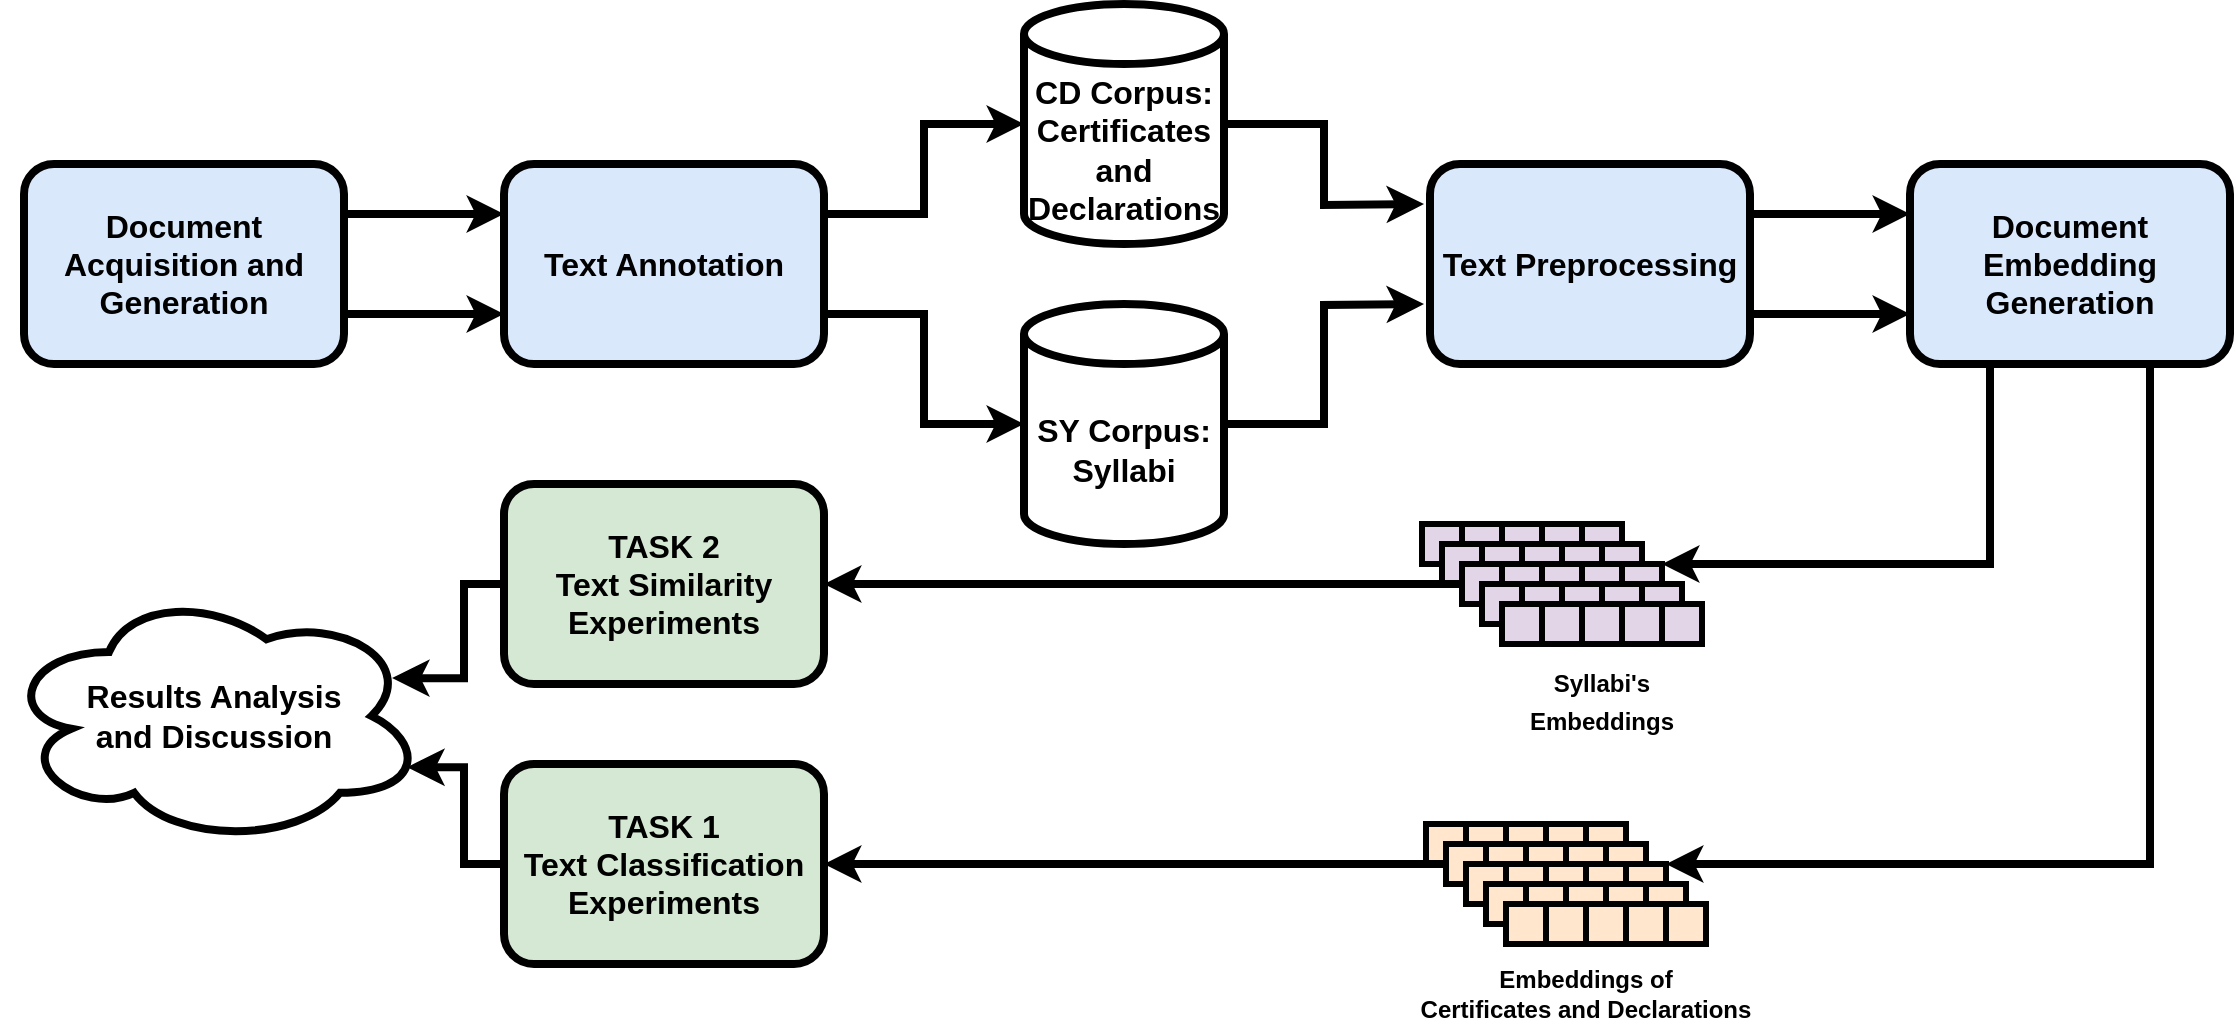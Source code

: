 <mxfile version="22.1.7" type="github">
  <diagram id="C5RBs43oDa-KdzZeNtuy" name="Page-1">
    <mxGraphModel dx="2189" dy="803" grid="1" gridSize="10" guides="1" tooltips="1" connect="1" arrows="1" fold="1" page="1" pageScale="1" pageWidth="827" pageHeight="1169" math="0" shadow="0">
      <root>
        <mxCell id="WIyWlLk6GJQsqaUBKTNV-0" />
        <mxCell id="WIyWlLk6GJQsqaUBKTNV-1" parent="WIyWlLk6GJQsqaUBKTNV-0" />
        <mxCell id="WIyWlLk6GJQsqaUBKTNV-3" value="Text Annotation" style="rounded=1;whiteSpace=wrap;html=1;fontSize=16;glass=0;strokeWidth=4;shadow=0;fillColor=#dae8fc;strokeColor=#000000;fontStyle=1" parent="WIyWlLk6GJQsqaUBKTNV-1" vertex="1">
          <mxGeometry x="180" y="120" width="160" height="100" as="geometry" />
        </mxCell>
        <mxCell id="Eif-Y_7FqQBooWfOUIWj-6" style="edgeStyle=orthogonalEdgeStyle;rounded=0;orthogonalLoop=1;jettySize=auto;html=1;strokeWidth=4;" edge="1" parent="WIyWlLk6GJQsqaUBKTNV-1" source="A8sizdN1FHd-sE4lPlB5-0">
          <mxGeometry relative="1" as="geometry">
            <mxPoint x="640" y="140" as="targetPoint" />
          </mxGeometry>
        </mxCell>
        <mxCell id="A8sizdN1FHd-sE4lPlB5-0" value="&lt;div style=&quot;font-size: 16px;&quot;&gt;CD Corpus:&lt;/div&gt;&lt;div style=&quot;font-size: 16px;&quot;&gt;Certificates&lt;/div&gt;&lt;div style=&quot;font-size: 16px;&quot;&gt;and Declarations&lt;/div&gt;" style="shape=cylinder3;whiteSpace=wrap;html=1;boundedLbl=1;backgroundOutline=1;size=15;fontSize=16;fontStyle=1;strokeWidth=4;" parent="WIyWlLk6GJQsqaUBKTNV-1" vertex="1">
          <mxGeometry x="440" y="40" width="100" height="120" as="geometry" />
        </mxCell>
        <mxCell id="Eif-Y_7FqQBooWfOUIWj-7" style="edgeStyle=orthogonalEdgeStyle;rounded=0;orthogonalLoop=1;jettySize=auto;html=1;exitX=1;exitY=0.5;exitDx=0;exitDy=0;exitPerimeter=0;strokeWidth=4;" edge="1" parent="WIyWlLk6GJQsqaUBKTNV-1" source="A8sizdN1FHd-sE4lPlB5-2">
          <mxGeometry relative="1" as="geometry">
            <mxPoint x="640" y="190" as="targetPoint" />
          </mxGeometry>
        </mxCell>
        <mxCell id="A8sizdN1FHd-sE4lPlB5-2" value="SY Corpus:&lt;br&gt;Syllabi" style="shape=cylinder3;whiteSpace=wrap;html=1;boundedLbl=1;backgroundOutline=1;size=15;fontSize=16;fontStyle=1;strokeWidth=4;" parent="WIyWlLk6GJQsqaUBKTNV-1" vertex="1">
          <mxGeometry x="440" y="190" width="100" height="120" as="geometry" />
        </mxCell>
        <mxCell id="Eif-Y_7FqQBooWfOUIWj-8" style="edgeStyle=orthogonalEdgeStyle;rounded=0;orthogonalLoop=1;jettySize=auto;html=1;exitX=0.75;exitY=1;exitDx=0;exitDy=0;entryX=1;entryY=0;entryDx=0;entryDy=0;strokeWidth=4;" edge="1" parent="WIyWlLk6GJQsqaUBKTNV-1" source="A8sizdN1FHd-sE4lPlB5-6" target="A8sizdN1FHd-sE4lPlB5-92">
          <mxGeometry relative="1" as="geometry">
            <Array as="points">
              <mxPoint x="1003" y="470" />
            </Array>
          </mxGeometry>
        </mxCell>
        <mxCell id="Eif-Y_7FqQBooWfOUIWj-9" style="edgeStyle=orthogonalEdgeStyle;rounded=0;orthogonalLoop=1;jettySize=auto;html=1;exitX=0.25;exitY=1;exitDx=0;exitDy=0;entryX=1;entryY=0;entryDx=0;entryDy=0;strokeWidth=4;" edge="1" parent="WIyWlLk6GJQsqaUBKTNV-1" source="A8sizdN1FHd-sE4lPlB5-6" target="A8sizdN1FHd-sE4lPlB5-117">
          <mxGeometry relative="1" as="geometry">
            <mxPoint x="770" y="320" as="targetPoint" />
            <Array as="points">
              <mxPoint x="923" y="320" />
            </Array>
          </mxGeometry>
        </mxCell>
        <mxCell id="A8sizdN1FHd-sE4lPlB5-6" value="&lt;div&gt;Document Embedding&lt;/div&gt;&lt;div&gt;Generation&lt;br&gt;&lt;/div&gt;" style="rounded=1;whiteSpace=wrap;html=1;fontSize=16;glass=0;strokeWidth=4;shadow=0;fillColor=#dae8fc;strokeColor=#000000;fontStyle=1" parent="WIyWlLk6GJQsqaUBKTNV-1" vertex="1">
          <mxGeometry x="883" y="120" width="160" height="100" as="geometry" />
        </mxCell>
        <mxCell id="A8sizdN1FHd-sE4lPlB5-20" style="edgeStyle=orthogonalEdgeStyle;rounded=0;orthogonalLoop=1;jettySize=auto;html=1;exitX=1;exitY=0.25;exitDx=0;exitDy=0;entryX=0;entryY=0.25;entryDx=0;entryDy=0;strokeWidth=4;" parent="WIyWlLk6GJQsqaUBKTNV-1" source="A8sizdN1FHd-sE4lPlB5-16" target="A8sizdN1FHd-sE4lPlB5-6" edge="1">
          <mxGeometry relative="1" as="geometry" />
        </mxCell>
        <mxCell id="A8sizdN1FHd-sE4lPlB5-21" style="edgeStyle=orthogonalEdgeStyle;rounded=0;orthogonalLoop=1;jettySize=auto;html=1;exitX=1;exitY=0.75;exitDx=0;exitDy=0;entryX=0;entryY=0.75;entryDx=0;entryDy=0;strokeWidth=4;" parent="WIyWlLk6GJQsqaUBKTNV-1" source="A8sizdN1FHd-sE4lPlB5-16" target="A8sizdN1FHd-sE4lPlB5-6" edge="1">
          <mxGeometry relative="1" as="geometry" />
        </mxCell>
        <mxCell id="A8sizdN1FHd-sE4lPlB5-16" value="Text Preprocessing" style="rounded=1;whiteSpace=wrap;html=1;fontSize=16;glass=0;strokeWidth=4;shadow=0;fillColor=#dae8fc;strokeColor=#000000;fontStyle=1" parent="WIyWlLk6GJQsqaUBKTNV-1" vertex="1">
          <mxGeometry x="643" y="120" width="160" height="100" as="geometry" />
        </mxCell>
        <mxCell id="A8sizdN1FHd-sE4lPlB5-22" value="" style="rounded=0;whiteSpace=wrap;html=1;strokeWidth=3;fillColor=#ffe6cc;strokeColor=#000000;" parent="WIyWlLk6GJQsqaUBKTNV-1" vertex="1">
          <mxGeometry x="641" y="450" width="20" height="20" as="geometry" />
        </mxCell>
        <mxCell id="A8sizdN1FHd-sE4lPlB5-47" value="" style="rounded=0;whiteSpace=wrap;html=1;strokeWidth=3;fillColor=#ffe6cc;strokeColor=#000000;" parent="WIyWlLk6GJQsqaUBKTNV-1" vertex="1">
          <mxGeometry x="661" y="450" width="20" height="20" as="geometry" />
        </mxCell>
        <mxCell id="A8sizdN1FHd-sE4lPlB5-48" value="" style="rounded=0;whiteSpace=wrap;html=1;strokeWidth=3;fillColor=#ffe6cc;strokeColor=#000000;" parent="WIyWlLk6GJQsqaUBKTNV-1" vertex="1">
          <mxGeometry x="681" y="450" width="20" height="20" as="geometry" />
        </mxCell>
        <mxCell id="A8sizdN1FHd-sE4lPlB5-50" value="" style="rounded=0;whiteSpace=wrap;html=1;strokeWidth=3;fillColor=#ffe6cc;strokeColor=#000000;" parent="WIyWlLk6GJQsqaUBKTNV-1" vertex="1">
          <mxGeometry x="701" y="450" width="20" height="20" as="geometry" />
        </mxCell>
        <mxCell id="A8sizdN1FHd-sE4lPlB5-51" value="" style="rounded=0;whiteSpace=wrap;html=1;strokeWidth=3;fillColor=#ffe6cc;strokeColor=#000000;" parent="WIyWlLk6GJQsqaUBKTNV-1" vertex="1">
          <mxGeometry x="721" y="450" width="20" height="20" as="geometry" />
        </mxCell>
        <mxCell id="A8sizdN1FHd-sE4lPlB5-135" style="edgeStyle=orthogonalEdgeStyle;rounded=0;orthogonalLoop=1;jettySize=auto;html=1;entryX=1;entryY=0.5;entryDx=0;entryDy=0;strokeWidth=4;" parent="WIyWlLk6GJQsqaUBKTNV-1" source="A8sizdN1FHd-sE4lPlB5-83" edge="1" target="A8sizdN1FHd-sE4lPlB5-129">
          <mxGeometry relative="1" as="geometry">
            <mxPoint x="558" y="470" as="targetPoint" />
          </mxGeometry>
        </mxCell>
        <mxCell id="A8sizdN1FHd-sE4lPlB5-83" value="" style="rounded=0;whiteSpace=wrap;html=1;strokeWidth=3;fillColor=#ffe6cc;strokeColor=#000000;" parent="WIyWlLk6GJQsqaUBKTNV-1" vertex="1">
          <mxGeometry x="651" y="460" width="20" height="20" as="geometry" />
        </mxCell>
        <mxCell id="A8sizdN1FHd-sE4lPlB5-84" value="" style="rounded=0;whiteSpace=wrap;html=1;strokeWidth=3;fillColor=#ffe6cc;strokeColor=#000000;" parent="WIyWlLk6GJQsqaUBKTNV-1" vertex="1">
          <mxGeometry x="671" y="460" width="20" height="20" as="geometry" />
        </mxCell>
        <mxCell id="A8sizdN1FHd-sE4lPlB5-85" value="" style="rounded=0;whiteSpace=wrap;html=1;strokeWidth=3;fillColor=#ffe6cc;strokeColor=#000000;" parent="WIyWlLk6GJQsqaUBKTNV-1" vertex="1">
          <mxGeometry x="691" y="460" width="20" height="20" as="geometry" />
        </mxCell>
        <mxCell id="A8sizdN1FHd-sE4lPlB5-86" value="" style="rounded=0;whiteSpace=wrap;html=1;strokeWidth=3;fillColor=#ffe6cc;strokeColor=#000000;" parent="WIyWlLk6GJQsqaUBKTNV-1" vertex="1">
          <mxGeometry x="711" y="460" width="20" height="20" as="geometry" />
        </mxCell>
        <mxCell id="A8sizdN1FHd-sE4lPlB5-87" value="" style="rounded=0;whiteSpace=wrap;html=1;strokeWidth=3;fillColor=#ffe6cc;strokeColor=#000000;" parent="WIyWlLk6GJQsqaUBKTNV-1" vertex="1">
          <mxGeometry x="731" y="460" width="20" height="20" as="geometry" />
        </mxCell>
        <mxCell id="A8sizdN1FHd-sE4lPlB5-88" value="" style="rounded=0;whiteSpace=wrap;html=1;strokeWidth=3;fillColor=#ffe6cc;strokeColor=#000000;" parent="WIyWlLk6GJQsqaUBKTNV-1" vertex="1">
          <mxGeometry x="661" y="470" width="20" height="20" as="geometry" />
        </mxCell>
        <mxCell id="A8sizdN1FHd-sE4lPlB5-89" value="" style="rounded=0;whiteSpace=wrap;html=1;strokeWidth=3;fillColor=#ffe6cc;strokeColor=#000000;" parent="WIyWlLk6GJQsqaUBKTNV-1" vertex="1">
          <mxGeometry x="681" y="470" width="20" height="20" as="geometry" />
        </mxCell>
        <mxCell id="A8sizdN1FHd-sE4lPlB5-90" value="" style="rounded=0;whiteSpace=wrap;html=1;strokeWidth=3;fillColor=#ffe6cc;strokeColor=#000000;" parent="WIyWlLk6GJQsqaUBKTNV-1" vertex="1">
          <mxGeometry x="701" y="470" width="20" height="20" as="geometry" />
        </mxCell>
        <mxCell id="A8sizdN1FHd-sE4lPlB5-91" value="" style="rounded=0;whiteSpace=wrap;html=1;strokeWidth=3;fillColor=#ffe6cc;strokeColor=#000000;" parent="WIyWlLk6GJQsqaUBKTNV-1" vertex="1">
          <mxGeometry x="721" y="470" width="20" height="20" as="geometry" />
        </mxCell>
        <mxCell id="A8sizdN1FHd-sE4lPlB5-92" value="" style="rounded=0;whiteSpace=wrap;html=1;strokeWidth=3;fillColor=#ffe6cc;strokeColor=#000000;" parent="WIyWlLk6GJQsqaUBKTNV-1" vertex="1">
          <mxGeometry x="741" y="470" width="20" height="20" as="geometry" />
        </mxCell>
        <mxCell id="A8sizdN1FHd-sE4lPlB5-93" value="" style="rounded=0;whiteSpace=wrap;html=1;strokeWidth=3;fillColor=#ffe6cc;strokeColor=#000000;" parent="WIyWlLk6GJQsqaUBKTNV-1" vertex="1">
          <mxGeometry x="671" y="480" width="20" height="20" as="geometry" />
        </mxCell>
        <mxCell id="A8sizdN1FHd-sE4lPlB5-94" value="" style="rounded=0;whiteSpace=wrap;html=1;strokeWidth=3;fillColor=#ffe6cc;strokeColor=#000000;" parent="WIyWlLk6GJQsqaUBKTNV-1" vertex="1">
          <mxGeometry x="691" y="480" width="20" height="20" as="geometry" />
        </mxCell>
        <mxCell id="A8sizdN1FHd-sE4lPlB5-95" value="" style="rounded=0;whiteSpace=wrap;html=1;strokeWidth=3;fillColor=#ffe6cc;strokeColor=#000000;" parent="WIyWlLk6GJQsqaUBKTNV-1" vertex="1">
          <mxGeometry x="711" y="480" width="20" height="20" as="geometry" />
        </mxCell>
        <mxCell id="A8sizdN1FHd-sE4lPlB5-96" value="" style="rounded=0;whiteSpace=wrap;html=1;strokeWidth=3;fillColor=#ffe6cc;strokeColor=#000000;" parent="WIyWlLk6GJQsqaUBKTNV-1" vertex="1">
          <mxGeometry x="731" y="480" width="20" height="20" as="geometry" />
        </mxCell>
        <mxCell id="A8sizdN1FHd-sE4lPlB5-97" value="" style="rounded=0;whiteSpace=wrap;html=1;strokeWidth=3;fillColor=#ffe6cc;strokeColor=#000000;" parent="WIyWlLk6GJQsqaUBKTNV-1" vertex="1">
          <mxGeometry x="751" y="480" width="20" height="20" as="geometry" />
        </mxCell>
        <mxCell id="A8sizdN1FHd-sE4lPlB5-98" value="" style="rounded=0;whiteSpace=wrap;html=1;strokeWidth=3;fillColor=#ffe6cc;strokeColor=#000000;" parent="WIyWlLk6GJQsqaUBKTNV-1" vertex="1">
          <mxGeometry x="681" y="490" width="20" height="20" as="geometry" />
        </mxCell>
        <mxCell id="A8sizdN1FHd-sE4lPlB5-99" value="" style="rounded=0;whiteSpace=wrap;html=1;strokeWidth=3;fillColor=#ffe6cc;strokeColor=#000000;" parent="WIyWlLk6GJQsqaUBKTNV-1" vertex="1">
          <mxGeometry x="701" y="490" width="20" height="20" as="geometry" />
        </mxCell>
        <mxCell id="A8sizdN1FHd-sE4lPlB5-100" value="" style="rounded=0;whiteSpace=wrap;html=1;strokeWidth=3;fillColor=#ffe6cc;strokeColor=#000000;" parent="WIyWlLk6GJQsqaUBKTNV-1" vertex="1">
          <mxGeometry x="721" y="490" width="20" height="20" as="geometry" />
        </mxCell>
        <mxCell id="A8sizdN1FHd-sE4lPlB5-101" value="" style="rounded=0;whiteSpace=wrap;html=1;strokeWidth=3;fillColor=#ffe6cc;strokeColor=#000000;" parent="WIyWlLk6GJQsqaUBKTNV-1" vertex="1">
          <mxGeometry x="741" y="490" width="20" height="20" as="geometry" />
        </mxCell>
        <mxCell id="A8sizdN1FHd-sE4lPlB5-102" value="" style="rounded=0;whiteSpace=wrap;html=1;strokeWidth=3;fillColor=#ffe6cc;strokeColor=#000000;" parent="WIyWlLk6GJQsqaUBKTNV-1" vertex="1">
          <mxGeometry x="761" y="490" width="20" height="20" as="geometry" />
        </mxCell>
        <mxCell id="A8sizdN1FHd-sE4lPlB5-103" value="" style="rounded=0;whiteSpace=wrap;html=1;strokeWidth=3;fillColor=#e1d5e7;strokeColor=#000000;" parent="WIyWlLk6GJQsqaUBKTNV-1" vertex="1">
          <mxGeometry x="639" y="300" width="20" height="20" as="geometry" />
        </mxCell>
        <mxCell id="A8sizdN1FHd-sE4lPlB5-104" value="" style="rounded=0;whiteSpace=wrap;html=1;strokeWidth=3;fillColor=#e1d5e7;strokeColor=#000000;" parent="WIyWlLk6GJQsqaUBKTNV-1" vertex="1">
          <mxGeometry x="659" y="300" width="20" height="20" as="geometry" />
        </mxCell>
        <mxCell id="A8sizdN1FHd-sE4lPlB5-105" value="" style="rounded=0;whiteSpace=wrap;html=1;strokeWidth=3;fillColor=#e1d5e7;strokeColor=#000000;" parent="WIyWlLk6GJQsqaUBKTNV-1" vertex="1">
          <mxGeometry x="679" y="300" width="20" height="20" as="geometry" />
        </mxCell>
        <mxCell id="A8sizdN1FHd-sE4lPlB5-106" value="" style="rounded=0;whiteSpace=wrap;html=1;strokeWidth=3;fillColor=#e1d5e7;strokeColor=#000000;" parent="WIyWlLk6GJQsqaUBKTNV-1" vertex="1">
          <mxGeometry x="699" y="300" width="20" height="20" as="geometry" />
        </mxCell>
        <mxCell id="A8sizdN1FHd-sE4lPlB5-107" value="" style="rounded=0;whiteSpace=wrap;html=1;strokeWidth=3;fillColor=#e1d5e7;strokeColor=#000000;" parent="WIyWlLk6GJQsqaUBKTNV-1" vertex="1">
          <mxGeometry x="719" y="300" width="20" height="20" as="geometry" />
        </mxCell>
        <mxCell id="A8sizdN1FHd-sE4lPlB5-108" value="" style="rounded=0;whiteSpace=wrap;html=1;strokeWidth=3;fillColor=#e1d5e7;strokeColor=#000000;" parent="WIyWlLk6GJQsqaUBKTNV-1" vertex="1">
          <mxGeometry x="649" y="310" width="20" height="20" as="geometry" />
        </mxCell>
        <mxCell id="A8sizdN1FHd-sE4lPlB5-109" value="" style="rounded=0;whiteSpace=wrap;html=1;strokeWidth=3;fillColor=#e1d5e7;strokeColor=#000000;" parent="WIyWlLk6GJQsqaUBKTNV-1" vertex="1">
          <mxGeometry x="669" y="310" width="20" height="20" as="geometry" />
        </mxCell>
        <mxCell id="A8sizdN1FHd-sE4lPlB5-110" value="" style="rounded=0;whiteSpace=wrap;html=1;strokeWidth=3;fillColor=#e1d5e7;strokeColor=#000000;" parent="WIyWlLk6GJQsqaUBKTNV-1" vertex="1">
          <mxGeometry x="689" y="310" width="20" height="20" as="geometry" />
        </mxCell>
        <mxCell id="A8sizdN1FHd-sE4lPlB5-111" value="" style="rounded=0;whiteSpace=wrap;html=1;strokeWidth=3;fillColor=#e1d5e7;strokeColor=#000000;" parent="WIyWlLk6GJQsqaUBKTNV-1" vertex="1">
          <mxGeometry x="709" y="310" width="20" height="20" as="geometry" />
        </mxCell>
        <mxCell id="A8sizdN1FHd-sE4lPlB5-112" value="" style="rounded=0;whiteSpace=wrap;html=1;strokeWidth=3;fillColor=#e1d5e7;strokeColor=#000000;" parent="WIyWlLk6GJQsqaUBKTNV-1" vertex="1">
          <mxGeometry x="729" y="310" width="20" height="20" as="geometry" />
        </mxCell>
        <mxCell id="A8sizdN1FHd-sE4lPlB5-137" style="edgeStyle=orthogonalEdgeStyle;rounded=0;orthogonalLoop=1;jettySize=auto;html=1;entryX=1;entryY=0.5;entryDx=0;entryDy=0;strokeWidth=4;" parent="WIyWlLk6GJQsqaUBKTNV-1" source="A8sizdN1FHd-sE4lPlB5-113" target="A8sizdN1FHd-sE4lPlB5-128" edge="1">
          <mxGeometry relative="1" as="geometry" />
        </mxCell>
        <mxCell id="A8sizdN1FHd-sE4lPlB5-113" value="" style="rounded=0;whiteSpace=wrap;html=1;strokeWidth=3;fillColor=#e1d5e7;strokeColor=#000000;" parent="WIyWlLk6GJQsqaUBKTNV-1" vertex="1">
          <mxGeometry x="659" y="320" width="20" height="20" as="geometry" />
        </mxCell>
        <mxCell id="A8sizdN1FHd-sE4lPlB5-114" value="" style="rounded=0;whiteSpace=wrap;html=1;strokeWidth=3;fillColor=#e1d5e7;strokeColor=#000000;" parent="WIyWlLk6GJQsqaUBKTNV-1" vertex="1">
          <mxGeometry x="679" y="320" width="20" height="20" as="geometry" />
        </mxCell>
        <mxCell id="A8sizdN1FHd-sE4lPlB5-115" value="" style="rounded=0;whiteSpace=wrap;html=1;strokeWidth=3;fillColor=#e1d5e7;strokeColor=#000000;" parent="WIyWlLk6GJQsqaUBKTNV-1" vertex="1">
          <mxGeometry x="699" y="320" width="20" height="20" as="geometry" />
        </mxCell>
        <mxCell id="A8sizdN1FHd-sE4lPlB5-116" value="" style="rounded=0;whiteSpace=wrap;html=1;strokeWidth=3;fillColor=#e1d5e7;strokeColor=#000000;" parent="WIyWlLk6GJQsqaUBKTNV-1" vertex="1">
          <mxGeometry x="719" y="320" width="20" height="20" as="geometry" />
        </mxCell>
        <mxCell id="A8sizdN1FHd-sE4lPlB5-117" value="" style="rounded=0;whiteSpace=wrap;html=1;strokeWidth=3;fillColor=#e1d5e7;strokeColor=#000000;" parent="WIyWlLk6GJQsqaUBKTNV-1" vertex="1">
          <mxGeometry x="739" y="320" width="20" height="20" as="geometry" />
        </mxCell>
        <mxCell id="A8sizdN1FHd-sE4lPlB5-118" value="" style="rounded=0;whiteSpace=wrap;html=1;strokeWidth=3;fillColor=#e1d5e7;strokeColor=#000000;" parent="WIyWlLk6GJQsqaUBKTNV-1" vertex="1">
          <mxGeometry x="669" y="330" width="20" height="20" as="geometry" />
        </mxCell>
        <mxCell id="A8sizdN1FHd-sE4lPlB5-119" value="" style="rounded=0;whiteSpace=wrap;html=1;strokeWidth=3;fillColor=#e1d5e7;strokeColor=#000000;" parent="WIyWlLk6GJQsqaUBKTNV-1" vertex="1">
          <mxGeometry x="689" y="330" width="20" height="20" as="geometry" />
        </mxCell>
        <mxCell id="A8sizdN1FHd-sE4lPlB5-120" value="" style="rounded=0;whiteSpace=wrap;html=1;strokeWidth=3;fillColor=#e1d5e7;strokeColor=#000000;" parent="WIyWlLk6GJQsqaUBKTNV-1" vertex="1">
          <mxGeometry x="709" y="330" width="20" height="20" as="geometry" />
        </mxCell>
        <mxCell id="A8sizdN1FHd-sE4lPlB5-121" value="" style="rounded=0;whiteSpace=wrap;html=1;strokeWidth=3;fillColor=#e1d5e7;strokeColor=#000000;" parent="WIyWlLk6GJQsqaUBKTNV-1" vertex="1">
          <mxGeometry x="729" y="330" width="20" height="20" as="geometry" />
        </mxCell>
        <mxCell id="A8sizdN1FHd-sE4lPlB5-122" value="" style="rounded=0;whiteSpace=wrap;html=1;strokeWidth=3;fillColor=#e1d5e7;strokeColor=#000000;" parent="WIyWlLk6GJQsqaUBKTNV-1" vertex="1">
          <mxGeometry x="749" y="330" width="20" height="20" as="geometry" />
        </mxCell>
        <mxCell id="A8sizdN1FHd-sE4lPlB5-123" value="" style="rounded=0;whiteSpace=wrap;html=1;strokeWidth=3;fillColor=#e1d5e7;strokeColor=#000000;" parent="WIyWlLk6GJQsqaUBKTNV-1" vertex="1">
          <mxGeometry x="679" y="340" width="20" height="20" as="geometry" />
        </mxCell>
        <mxCell id="A8sizdN1FHd-sE4lPlB5-124" value="" style="rounded=0;whiteSpace=wrap;html=1;strokeWidth=3;fillColor=#e1d5e7;strokeColor=#000000;" parent="WIyWlLk6GJQsqaUBKTNV-1" vertex="1">
          <mxGeometry x="699" y="340" width="20" height="20" as="geometry" />
        </mxCell>
        <mxCell id="A8sizdN1FHd-sE4lPlB5-125" value="" style="rounded=0;whiteSpace=wrap;html=1;strokeWidth=3;fillColor=#e1d5e7;strokeColor=#000000;" parent="WIyWlLk6GJQsqaUBKTNV-1" vertex="1">
          <mxGeometry x="719" y="340" width="20" height="20" as="geometry" />
        </mxCell>
        <mxCell id="A8sizdN1FHd-sE4lPlB5-126" value="" style="rounded=0;whiteSpace=wrap;html=1;strokeWidth=3;fillColor=#e1d5e7;strokeColor=#000000;" parent="WIyWlLk6GJQsqaUBKTNV-1" vertex="1">
          <mxGeometry x="739" y="340" width="20" height="20" as="geometry" />
        </mxCell>
        <mxCell id="A8sizdN1FHd-sE4lPlB5-127" value="" style="rounded=0;whiteSpace=wrap;html=1;strokeWidth=3;fillColor=#e1d5e7;strokeColor=#000000;" parent="WIyWlLk6GJQsqaUBKTNV-1" vertex="1">
          <mxGeometry x="759" y="340" width="20" height="20" as="geometry" />
        </mxCell>
        <mxCell id="A8sizdN1FHd-sE4lPlB5-128" value="&lt;div&gt;&lt;span style=&quot;background-color: initial;&quot;&gt;TASK 2&lt;/span&gt;&lt;/div&gt;&lt;div&gt;&lt;span style=&quot;background-color: initial;&quot;&gt;Text Similarity Experiments&lt;/span&gt;&lt;br&gt;&lt;/div&gt;" style="rounded=1;whiteSpace=wrap;html=1;fontSize=16;glass=0;strokeWidth=4;shadow=0;fillColor=#d5e8d4;strokeColor=#000000;fontStyle=1" parent="WIyWlLk6GJQsqaUBKTNV-1" vertex="1">
          <mxGeometry x="180" y="280" width="160" height="100" as="geometry" />
        </mxCell>
        <mxCell id="A8sizdN1FHd-sE4lPlB5-129" value="&lt;div&gt;TASK 1&lt;/div&gt;&lt;div&gt;Text Classification&lt;/div&gt;&lt;div&gt;Experiments&lt;br&gt;&lt;/div&gt;" style="rounded=1;whiteSpace=wrap;html=1;fontSize=16;glass=0;strokeWidth=4;shadow=0;fillColor=#d5e8d4;strokeColor=#000000;fontStyle=1" parent="WIyWlLk6GJQsqaUBKTNV-1" vertex="1">
          <mxGeometry x="180" y="420" width="160" height="100" as="geometry" />
        </mxCell>
        <mxCell id="A8sizdN1FHd-sE4lPlB5-130" value="&lt;div style=&quot;font-size: 12px;&quot;&gt;&lt;font style=&quot;font-size: 12px;&quot;&gt;Embeddings of&lt;/font&gt;&lt;/div&gt;&lt;div style=&quot;font-size: 12px;&quot;&gt;&lt;font style=&quot;font-size: 12px;&quot;&gt;Certificates and Declarations&lt;font style=&quot;font-size: 12px;&quot;&gt;&lt;br&gt;&lt;/font&gt;&lt;/font&gt;&lt;/div&gt;" style="text;html=1;strokeColor=none;fillColor=none;align=center;verticalAlign=middle;whiteSpace=wrap;rounded=0;fontSize=16;fontStyle=1" parent="WIyWlLk6GJQsqaUBKTNV-1" vertex="1">
          <mxGeometry x="611" y="520" width="220" height="30" as="geometry" />
        </mxCell>
        <mxCell id="A8sizdN1FHd-sE4lPlB5-131" value="&lt;div&gt;&lt;font style=&quot;font-size: 12px;&quot;&gt;Syllabi&#39;s&lt;/font&gt;&lt;/div&gt;&lt;div&gt;&lt;font style=&quot;font-size: 12px;&quot;&gt;Embeddings&lt;/font&gt;&lt;/div&gt;&lt;div style=&quot;font-size: 12px;&quot;&gt;&lt;br&gt;&lt;/div&gt;" style="text;html=1;strokeColor=none;fillColor=none;align=center;verticalAlign=middle;whiteSpace=wrap;rounded=0;fontSize=16;fontStyle=1" parent="WIyWlLk6GJQsqaUBKTNV-1" vertex="1">
          <mxGeometry x="619" y="380" width="220" height="30" as="geometry" />
        </mxCell>
        <mxCell id="A8sizdN1FHd-sE4lPlB5-141" value="&lt;div style=&quot;font-size: 16px;&quot;&gt;Results Analysis&lt;/div&gt;&lt;div style=&quot;font-size: 16px;&quot;&gt;and Discussion&lt;br style=&quot;font-size: 16px;&quot;&gt;&lt;/div&gt;" style="ellipse;shape=cloud;whiteSpace=wrap;html=1;strokeWidth=4;fontSize=16;fontStyle=1" parent="WIyWlLk6GJQsqaUBKTNV-1" vertex="1">
          <mxGeometry x="-70" y="332" width="210" height="128" as="geometry" />
        </mxCell>
        <mxCell id="Eif-Y_7FqQBooWfOUIWj-2" style="edgeStyle=orthogonalEdgeStyle;rounded=0;orthogonalLoop=1;jettySize=auto;html=1;exitX=1;exitY=0.25;exitDx=0;exitDy=0;entryX=0;entryY=0.25;entryDx=0;entryDy=0;strokeWidth=4;" edge="1" parent="WIyWlLk6GJQsqaUBKTNV-1" source="A8sizdN1FHd-sE4lPlB5-146" target="WIyWlLk6GJQsqaUBKTNV-3">
          <mxGeometry relative="1" as="geometry" />
        </mxCell>
        <mxCell id="Eif-Y_7FqQBooWfOUIWj-3" style="edgeStyle=orthogonalEdgeStyle;rounded=0;orthogonalLoop=1;jettySize=auto;html=1;exitX=1;exitY=0.75;exitDx=0;exitDy=0;entryX=0;entryY=0.75;entryDx=0;entryDy=0;strokeWidth=4;" edge="1" parent="WIyWlLk6GJQsqaUBKTNV-1" source="A8sizdN1FHd-sE4lPlB5-146" target="WIyWlLk6GJQsqaUBKTNV-3">
          <mxGeometry relative="1" as="geometry" />
        </mxCell>
        <mxCell id="A8sizdN1FHd-sE4lPlB5-146" value="&lt;div&gt;Document Acquisition and Generation&lt;/div&gt;" style="rounded=1;whiteSpace=wrap;html=1;fontSize=16;glass=0;strokeWidth=4;shadow=0;fillColor=#dae8fc;strokeColor=#000000;fontStyle=1" parent="WIyWlLk6GJQsqaUBKTNV-1" vertex="1">
          <mxGeometry x="-60" y="120" width="160" height="100" as="geometry" />
        </mxCell>
        <mxCell id="Eif-Y_7FqQBooWfOUIWj-4" style="edgeStyle=orthogonalEdgeStyle;rounded=0;orthogonalLoop=1;jettySize=auto;html=1;exitX=1;exitY=0.25;exitDx=0;exitDy=0;entryX=0;entryY=0.5;entryDx=0;entryDy=0;entryPerimeter=0;strokeWidth=4;" edge="1" parent="WIyWlLk6GJQsqaUBKTNV-1" source="WIyWlLk6GJQsqaUBKTNV-3" target="A8sizdN1FHd-sE4lPlB5-0">
          <mxGeometry relative="1" as="geometry" />
        </mxCell>
        <mxCell id="Eif-Y_7FqQBooWfOUIWj-5" style="edgeStyle=orthogonalEdgeStyle;rounded=0;orthogonalLoop=1;jettySize=auto;html=1;exitX=1;exitY=0.75;exitDx=0;exitDy=0;entryX=0;entryY=0.5;entryDx=0;entryDy=0;entryPerimeter=0;strokeWidth=4;" edge="1" parent="WIyWlLk6GJQsqaUBKTNV-1" source="WIyWlLk6GJQsqaUBKTNV-3" target="A8sizdN1FHd-sE4lPlB5-2">
          <mxGeometry relative="1" as="geometry" />
        </mxCell>
        <mxCell id="Eif-Y_7FqQBooWfOUIWj-10" style="edgeStyle=orthogonalEdgeStyle;rounded=0;orthogonalLoop=1;jettySize=auto;html=1;entryX=0.924;entryY=0.352;entryDx=0;entryDy=0;entryPerimeter=0;strokeWidth=4;" edge="1" parent="WIyWlLk6GJQsqaUBKTNV-1" source="A8sizdN1FHd-sE4lPlB5-128" target="A8sizdN1FHd-sE4lPlB5-141">
          <mxGeometry relative="1" as="geometry" />
        </mxCell>
        <mxCell id="Eif-Y_7FqQBooWfOUIWj-11" style="edgeStyle=orthogonalEdgeStyle;rounded=0;orthogonalLoop=1;jettySize=auto;html=1;entryX=0.96;entryY=0.7;entryDx=0;entryDy=0;entryPerimeter=0;strokeWidth=4;" edge="1" parent="WIyWlLk6GJQsqaUBKTNV-1" source="A8sizdN1FHd-sE4lPlB5-129" target="A8sizdN1FHd-sE4lPlB5-141">
          <mxGeometry relative="1" as="geometry" />
        </mxCell>
      </root>
    </mxGraphModel>
  </diagram>
</mxfile>
